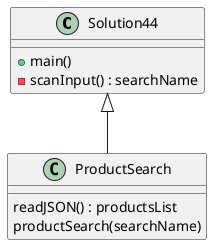 @startuml
class Solution44{
    +main()
    -scanInput() : searchName
}

class ProductSearch{
    readJSON() : productsList
    productSearch(searchName)
}

Solution44 <|--ProductSearch
@enduml